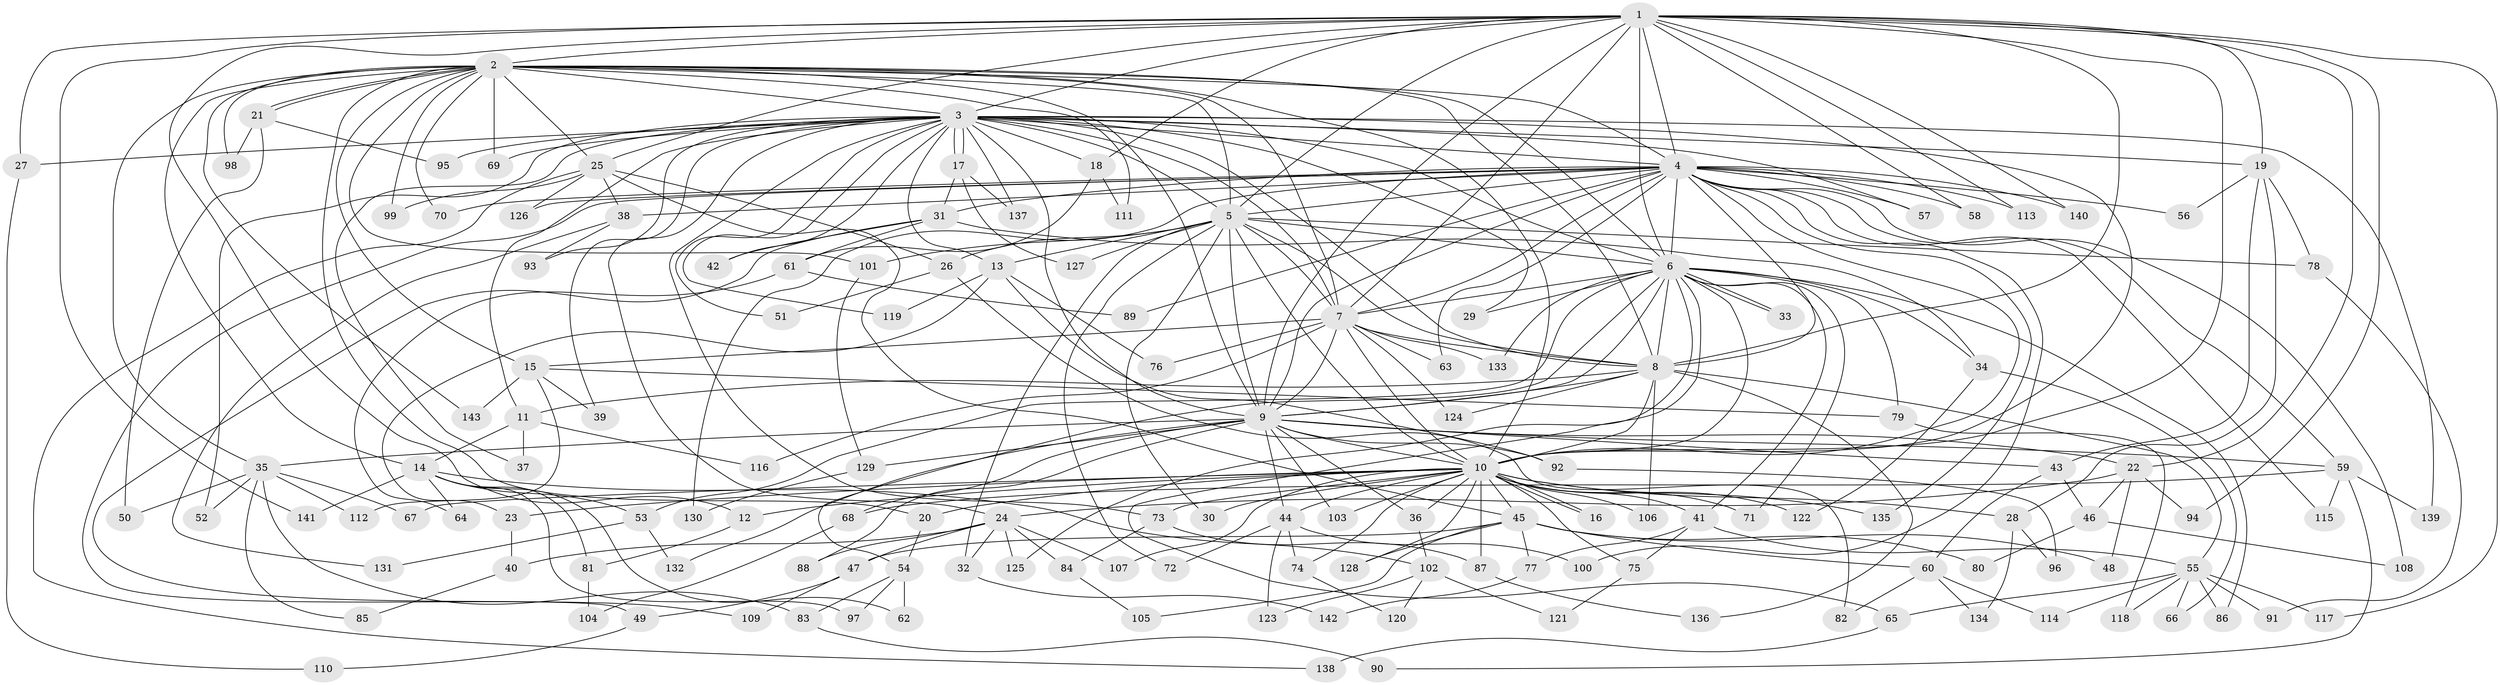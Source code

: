 // Generated by graph-tools (version 1.1) at 2025/11/02/27/25 16:11:00]
// undirected, 143 vertices, 311 edges
graph export_dot {
graph [start="1"]
  node [color=gray90,style=filled];
  1;
  2;
  3;
  4;
  5;
  6;
  7;
  8;
  9;
  10;
  11;
  12;
  13;
  14;
  15;
  16;
  17;
  18;
  19;
  20;
  21;
  22;
  23;
  24;
  25;
  26;
  27;
  28;
  29;
  30;
  31;
  32;
  33;
  34;
  35;
  36;
  37;
  38;
  39;
  40;
  41;
  42;
  43;
  44;
  45;
  46;
  47;
  48;
  49;
  50;
  51;
  52;
  53;
  54;
  55;
  56;
  57;
  58;
  59;
  60;
  61;
  62;
  63;
  64;
  65;
  66;
  67;
  68;
  69;
  70;
  71;
  72;
  73;
  74;
  75;
  76;
  77;
  78;
  79;
  80;
  81;
  82;
  83;
  84;
  85;
  86;
  87;
  88;
  89;
  90;
  91;
  92;
  93;
  94;
  95;
  96;
  97;
  98;
  99;
  100;
  101;
  102;
  103;
  104;
  105;
  106;
  107;
  108;
  109;
  110;
  111;
  112;
  113;
  114;
  115;
  116;
  117;
  118;
  119;
  120;
  121;
  122;
  123;
  124;
  125;
  126;
  127;
  128;
  129;
  130;
  131;
  132;
  133;
  134;
  135;
  136;
  137;
  138;
  139;
  140;
  141;
  142;
  143;
  1 -- 2;
  1 -- 3;
  1 -- 4;
  1 -- 5;
  1 -- 6;
  1 -- 7;
  1 -- 8;
  1 -- 9;
  1 -- 10;
  1 -- 12;
  1 -- 18;
  1 -- 19;
  1 -- 22;
  1 -- 25;
  1 -- 27;
  1 -- 58;
  1 -- 94;
  1 -- 113;
  1 -- 117;
  1 -- 140;
  1 -- 141;
  2 -- 3;
  2 -- 4;
  2 -- 5;
  2 -- 6;
  2 -- 7;
  2 -- 8;
  2 -- 9;
  2 -- 10;
  2 -- 14;
  2 -- 15;
  2 -- 20;
  2 -- 21;
  2 -- 21;
  2 -- 25;
  2 -- 35;
  2 -- 69;
  2 -- 70;
  2 -- 98;
  2 -- 99;
  2 -- 101;
  2 -- 111;
  2 -- 143;
  3 -- 4;
  3 -- 5;
  3 -- 6;
  3 -- 7;
  3 -- 8;
  3 -- 9;
  3 -- 10;
  3 -- 11;
  3 -- 13;
  3 -- 17;
  3 -- 17;
  3 -- 18;
  3 -- 19;
  3 -- 24;
  3 -- 27;
  3 -- 29;
  3 -- 37;
  3 -- 39;
  3 -- 42;
  3 -- 51;
  3 -- 52;
  3 -- 57;
  3 -- 69;
  3 -- 73;
  3 -- 93;
  3 -- 95;
  3 -- 119;
  3 -- 137;
  3 -- 139;
  4 -- 5;
  4 -- 6;
  4 -- 7;
  4 -- 8;
  4 -- 9;
  4 -- 10;
  4 -- 31;
  4 -- 38;
  4 -- 49;
  4 -- 56;
  4 -- 57;
  4 -- 58;
  4 -- 59;
  4 -- 63;
  4 -- 70;
  4 -- 89;
  4 -- 100;
  4 -- 108;
  4 -- 113;
  4 -- 115;
  4 -- 126;
  4 -- 130;
  4 -- 135;
  4 -- 140;
  5 -- 6;
  5 -- 7;
  5 -- 8;
  5 -- 9;
  5 -- 10;
  5 -- 13;
  5 -- 26;
  5 -- 30;
  5 -- 32;
  5 -- 72;
  5 -- 78;
  5 -- 101;
  5 -- 127;
  6 -- 7;
  6 -- 8;
  6 -- 9;
  6 -- 10;
  6 -- 29;
  6 -- 33;
  6 -- 33;
  6 -- 34;
  6 -- 41;
  6 -- 53;
  6 -- 54;
  6 -- 65;
  6 -- 71;
  6 -- 79;
  6 -- 86;
  6 -- 125;
  6 -- 133;
  7 -- 8;
  7 -- 9;
  7 -- 10;
  7 -- 15;
  7 -- 63;
  7 -- 76;
  7 -- 116;
  7 -- 124;
  7 -- 133;
  8 -- 9;
  8 -- 10;
  8 -- 11;
  8 -- 55;
  8 -- 106;
  8 -- 124;
  8 -- 136;
  9 -- 10;
  9 -- 22;
  9 -- 35;
  9 -- 36;
  9 -- 43;
  9 -- 44;
  9 -- 59;
  9 -- 68;
  9 -- 88;
  9 -- 92;
  9 -- 103;
  9 -- 129;
  9 -- 132;
  10 -- 12;
  10 -- 16;
  10 -- 16;
  10 -- 20;
  10 -- 23;
  10 -- 28;
  10 -- 30;
  10 -- 36;
  10 -- 41;
  10 -- 44;
  10 -- 45;
  10 -- 67;
  10 -- 71;
  10 -- 73;
  10 -- 74;
  10 -- 75;
  10 -- 87;
  10 -- 103;
  10 -- 106;
  10 -- 107;
  10 -- 122;
  10 -- 128;
  10 -- 135;
  11 -- 14;
  11 -- 37;
  11 -- 116;
  12 -- 81;
  13 -- 23;
  13 -- 76;
  13 -- 92;
  13 -- 119;
  14 -- 53;
  14 -- 62;
  14 -- 64;
  14 -- 81;
  14 -- 97;
  14 -- 102;
  14 -- 141;
  15 -- 39;
  15 -- 79;
  15 -- 112;
  15 -- 143;
  17 -- 31;
  17 -- 127;
  17 -- 137;
  18 -- 61;
  18 -- 111;
  19 -- 28;
  19 -- 43;
  19 -- 56;
  19 -- 78;
  20 -- 54;
  21 -- 50;
  21 -- 95;
  21 -- 98;
  22 -- 24;
  22 -- 46;
  22 -- 48;
  22 -- 94;
  23 -- 40;
  24 -- 32;
  24 -- 40;
  24 -- 47;
  24 -- 84;
  24 -- 88;
  24 -- 107;
  24 -- 125;
  25 -- 26;
  25 -- 38;
  25 -- 45;
  25 -- 99;
  25 -- 126;
  25 -- 138;
  26 -- 51;
  26 -- 82;
  27 -- 110;
  28 -- 96;
  28 -- 134;
  31 -- 34;
  31 -- 42;
  31 -- 61;
  31 -- 109;
  32 -- 142;
  34 -- 66;
  34 -- 122;
  35 -- 50;
  35 -- 52;
  35 -- 67;
  35 -- 83;
  35 -- 85;
  35 -- 112;
  36 -- 102;
  38 -- 93;
  38 -- 131;
  40 -- 85;
  41 -- 55;
  41 -- 75;
  41 -- 77;
  43 -- 46;
  43 -- 60;
  44 -- 72;
  44 -- 74;
  44 -- 100;
  44 -- 123;
  45 -- 47;
  45 -- 48;
  45 -- 60;
  45 -- 77;
  45 -- 80;
  45 -- 105;
  45 -- 128;
  46 -- 80;
  46 -- 108;
  47 -- 49;
  47 -- 109;
  49 -- 110;
  53 -- 131;
  53 -- 132;
  54 -- 62;
  54 -- 83;
  54 -- 97;
  55 -- 65;
  55 -- 66;
  55 -- 86;
  55 -- 91;
  55 -- 114;
  55 -- 117;
  55 -- 118;
  59 -- 68;
  59 -- 90;
  59 -- 115;
  59 -- 139;
  60 -- 82;
  60 -- 114;
  60 -- 134;
  61 -- 64;
  61 -- 89;
  65 -- 138;
  68 -- 104;
  73 -- 84;
  73 -- 87;
  74 -- 120;
  75 -- 121;
  77 -- 142;
  78 -- 91;
  79 -- 118;
  81 -- 104;
  83 -- 90;
  84 -- 105;
  87 -- 136;
  92 -- 96;
  101 -- 129;
  102 -- 120;
  102 -- 121;
  102 -- 123;
  129 -- 130;
}
